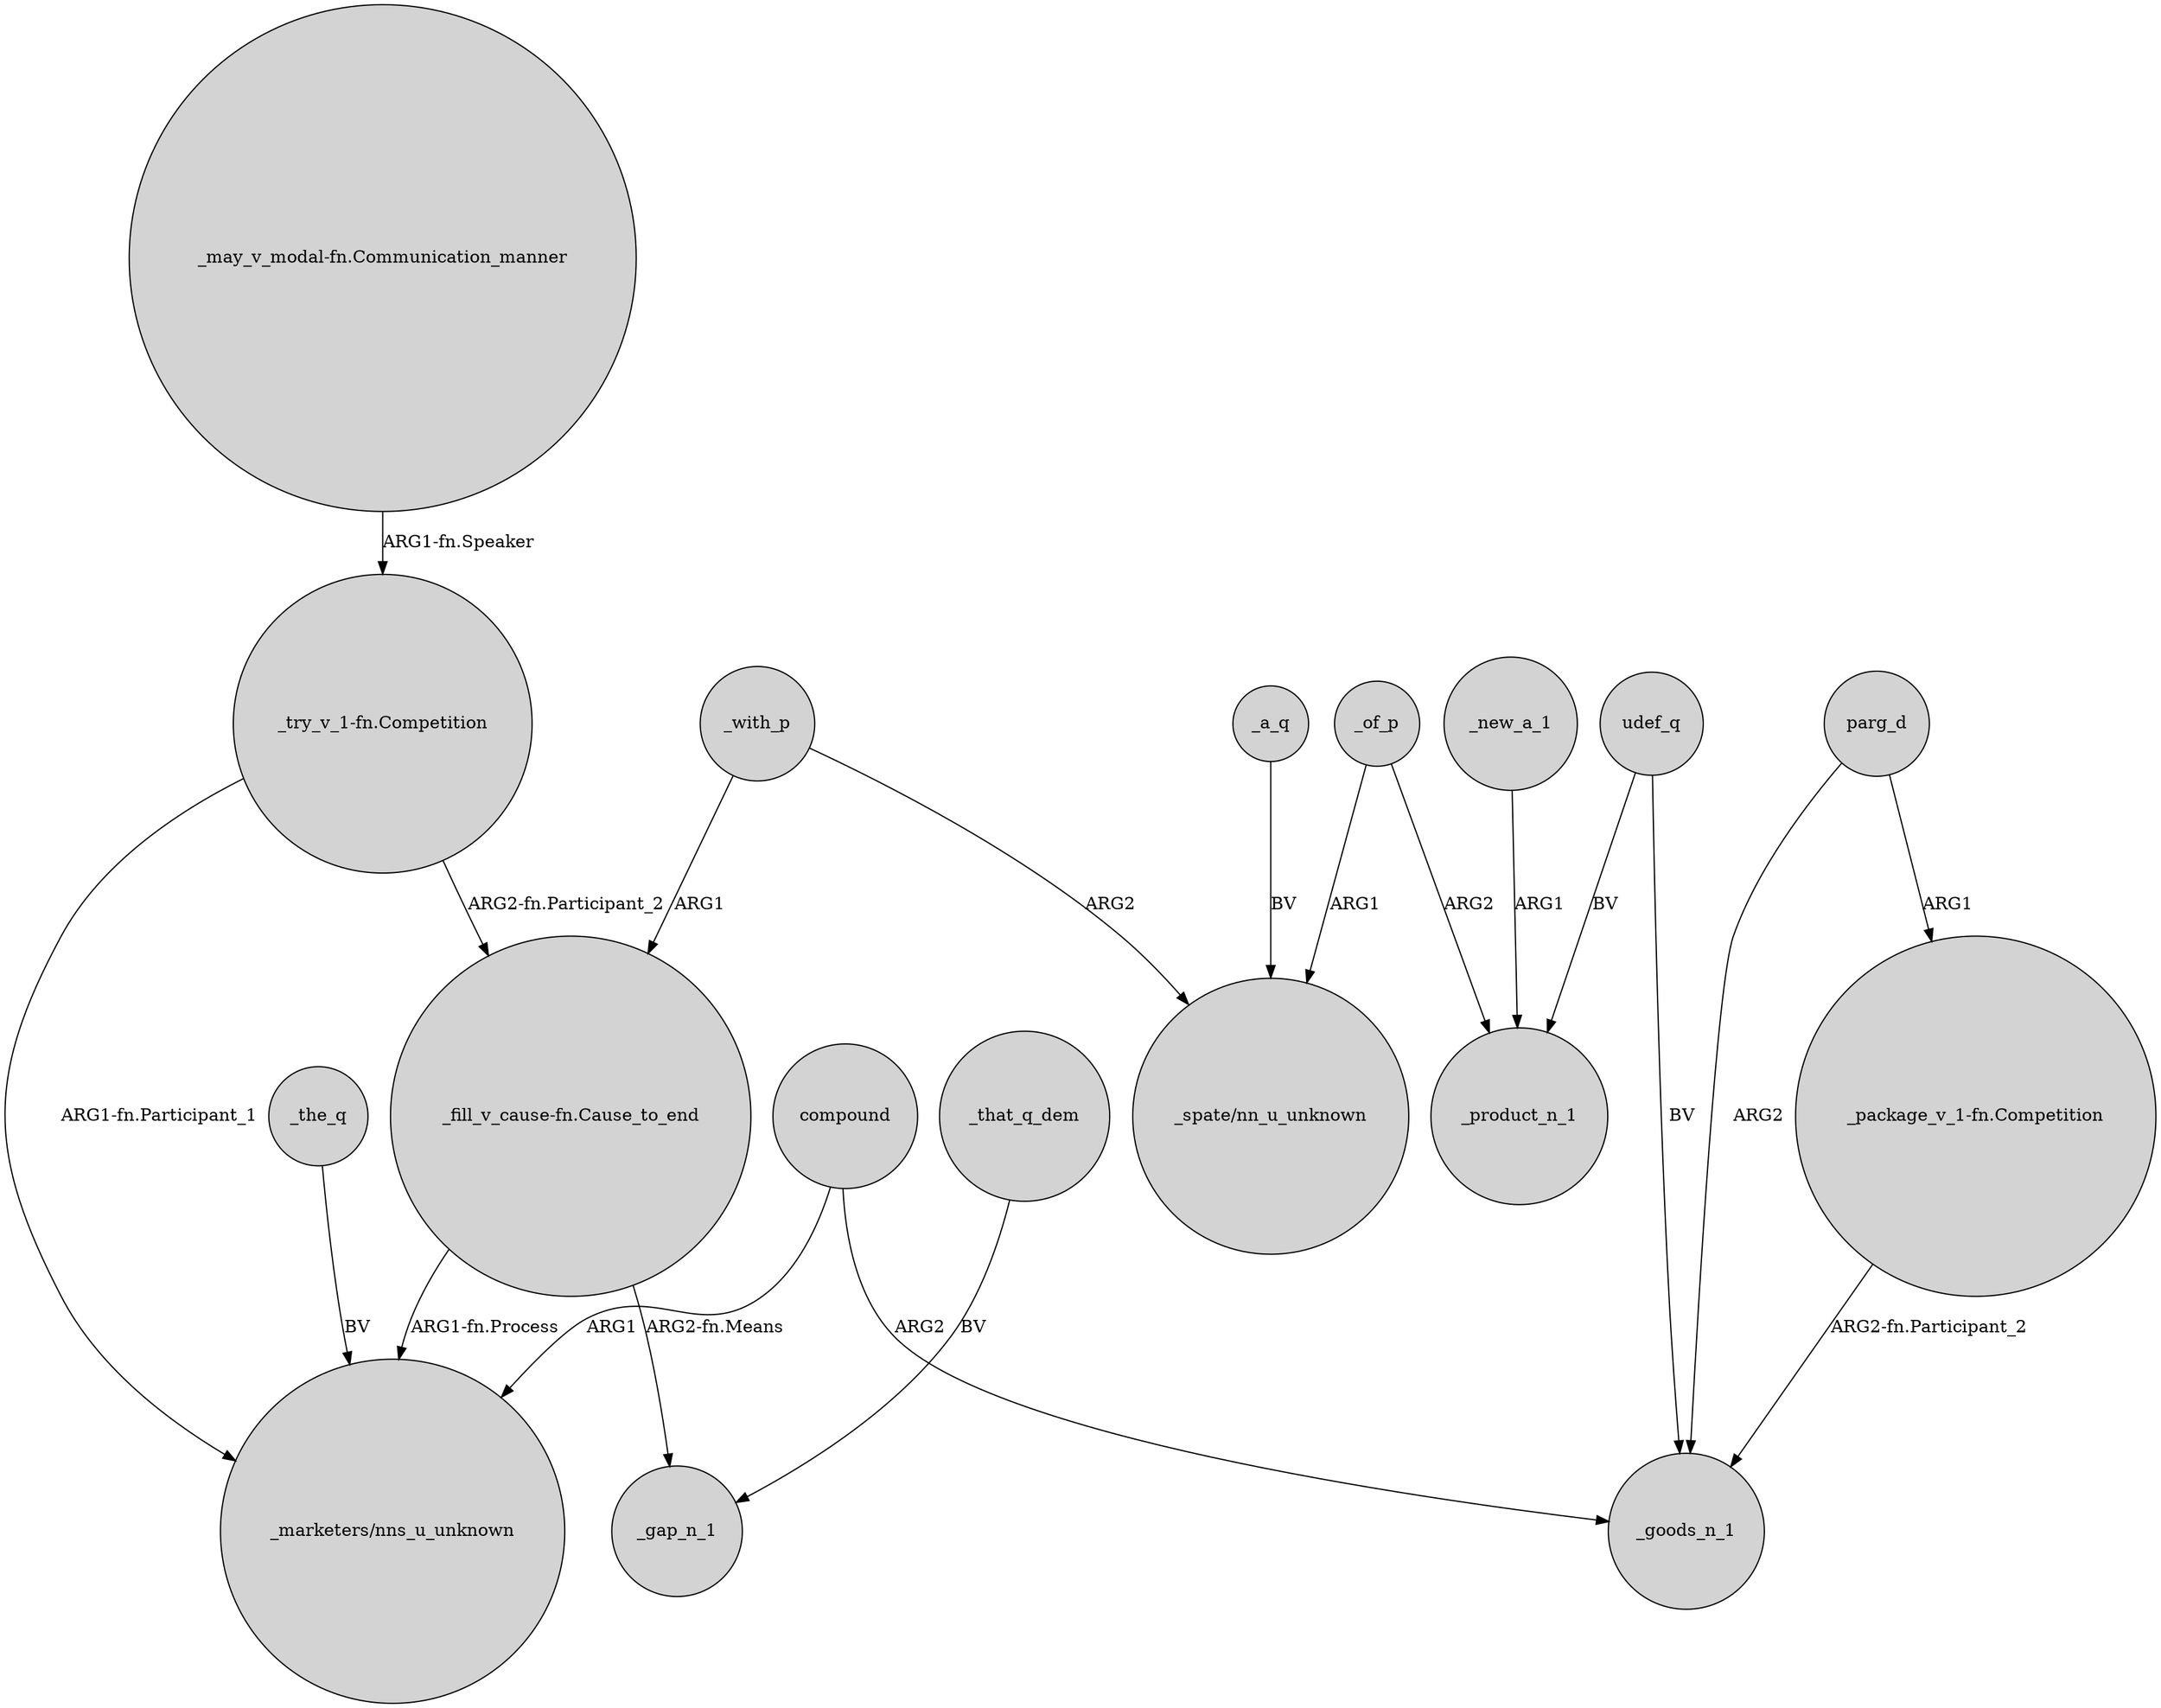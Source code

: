 digraph {
	node [shape=circle style=filled]
	"_try_v_1-fn.Competition" -> "_marketers/nns_u_unknown" [label="ARG1-fn.Participant_1"]
	"_fill_v_cause-fn.Cause_to_end" -> "_marketers/nns_u_unknown" [label="ARG1-fn.Process"]
	"_try_v_1-fn.Competition" -> "_fill_v_cause-fn.Cause_to_end" [label="ARG2-fn.Participant_2"]
	udef_q -> _product_n_1 [label=BV]
	_of_p -> _product_n_1 [label=ARG2]
	_that_q_dem -> _gap_n_1 [label=BV]
	parg_d -> "_package_v_1-fn.Competition" [label=ARG1]
	_new_a_1 -> _product_n_1 [label=ARG1]
	"_fill_v_cause-fn.Cause_to_end" -> _gap_n_1 [label="ARG2-fn.Means"]
	_with_p -> "_fill_v_cause-fn.Cause_to_end" [label=ARG1]
	"_may_v_modal-fn.Communication_manner" -> "_try_v_1-fn.Competition" [label="ARG1-fn.Speaker"]
	parg_d -> _goods_n_1 [label=ARG2]
	udef_q -> _goods_n_1 [label=BV]
	_a_q -> "_spate/nn_u_unknown" [label=BV]
	_of_p -> "_spate/nn_u_unknown" [label=ARG1]
	compound -> _goods_n_1 [label=ARG2]
	"_package_v_1-fn.Competition" -> _goods_n_1 [label="ARG2-fn.Participant_2"]
	_the_q -> "_marketers/nns_u_unknown" [label=BV]
	compound -> "_marketers/nns_u_unknown" [label=ARG1]
	_with_p -> "_spate/nn_u_unknown" [label=ARG2]
}
